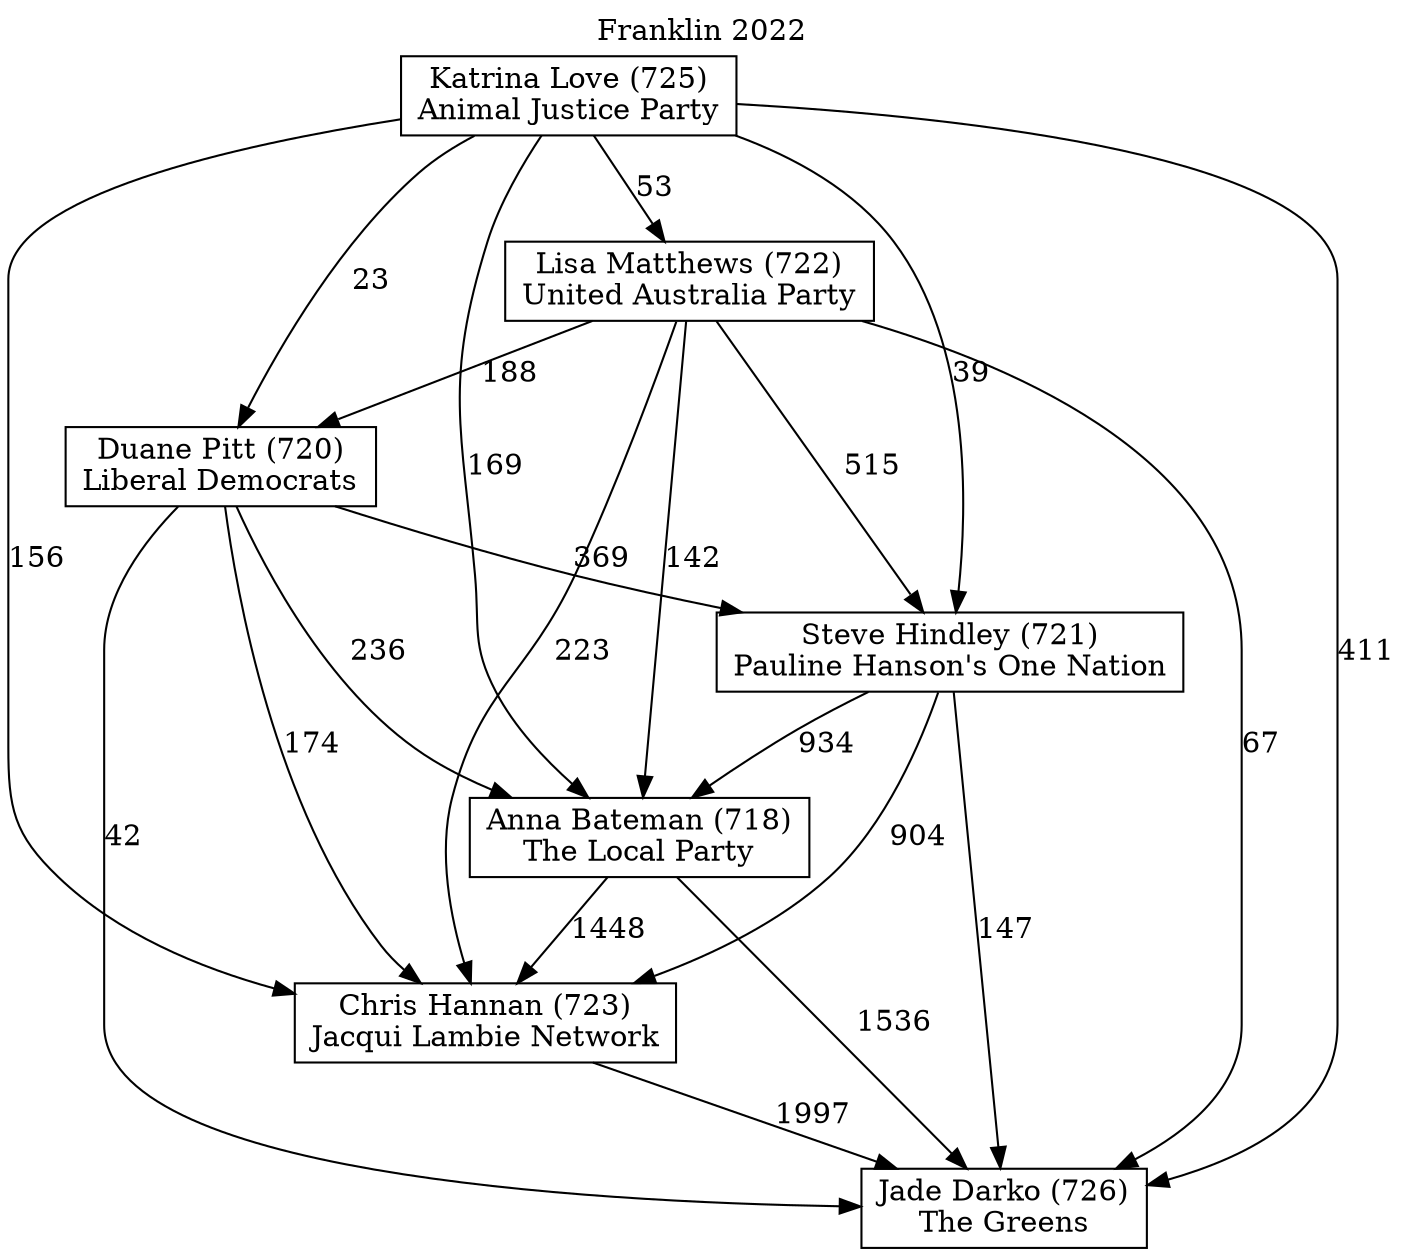 // House preference flow
digraph "Jade Darko (726)_Franklin_2022" {
	graph [label="Franklin 2022" labelloc=t mclimit=10]
	node [shape=box]
	"Duane Pitt (720)" [label="Duane Pitt (720)
Liberal Democrats"]
	"Chris Hannan (723)" [label="Chris Hannan (723)
Jacqui Lambie Network"]
	"Steve Hindley (721)" [label="Steve Hindley (721)
Pauline Hanson's One Nation"]
	"Katrina Love (725)" [label="Katrina Love (725)
Animal Justice Party"]
	"Anna Bateman (718)" [label="Anna Bateman (718)
The Local Party"]
	"Jade Darko (726)" [label="Jade Darko (726)
The Greens"]
	"Lisa Matthews (722)" [label="Lisa Matthews (722)
United Australia Party"]
	"Steve Hindley (721)" -> "Chris Hannan (723)" [label=904]
	"Lisa Matthews (722)" -> "Duane Pitt (720)" [label=188]
	"Katrina Love (725)" -> "Lisa Matthews (722)" [label=53]
	"Duane Pitt (720)" -> "Steve Hindley (721)" [label=369]
	"Steve Hindley (721)" -> "Anna Bateman (718)" [label=934]
	"Katrina Love (725)" -> "Chris Hannan (723)" [label=156]
	"Anna Bateman (718)" -> "Jade Darko (726)" [label=1536]
	"Steve Hindley (721)" -> "Jade Darko (726)" [label=147]
	"Duane Pitt (720)" -> "Anna Bateman (718)" [label=236]
	"Duane Pitt (720)" -> "Jade Darko (726)" [label=42]
	"Lisa Matthews (722)" -> "Jade Darko (726)" [label=67]
	"Chris Hannan (723)" -> "Jade Darko (726)" [label=1997]
	"Lisa Matthews (722)" -> "Steve Hindley (721)" [label=515]
	"Lisa Matthews (722)" -> "Anna Bateman (718)" [label=142]
	"Katrina Love (725)" -> "Jade Darko (726)" [label=411]
	"Katrina Love (725)" -> "Anna Bateman (718)" [label=169]
	"Anna Bateman (718)" -> "Chris Hannan (723)" [label=1448]
	"Katrina Love (725)" -> "Duane Pitt (720)" [label=23]
	"Lisa Matthews (722)" -> "Chris Hannan (723)" [label=223]
	"Katrina Love (725)" -> "Steve Hindley (721)" [label=39]
	"Duane Pitt (720)" -> "Chris Hannan (723)" [label=174]
}

